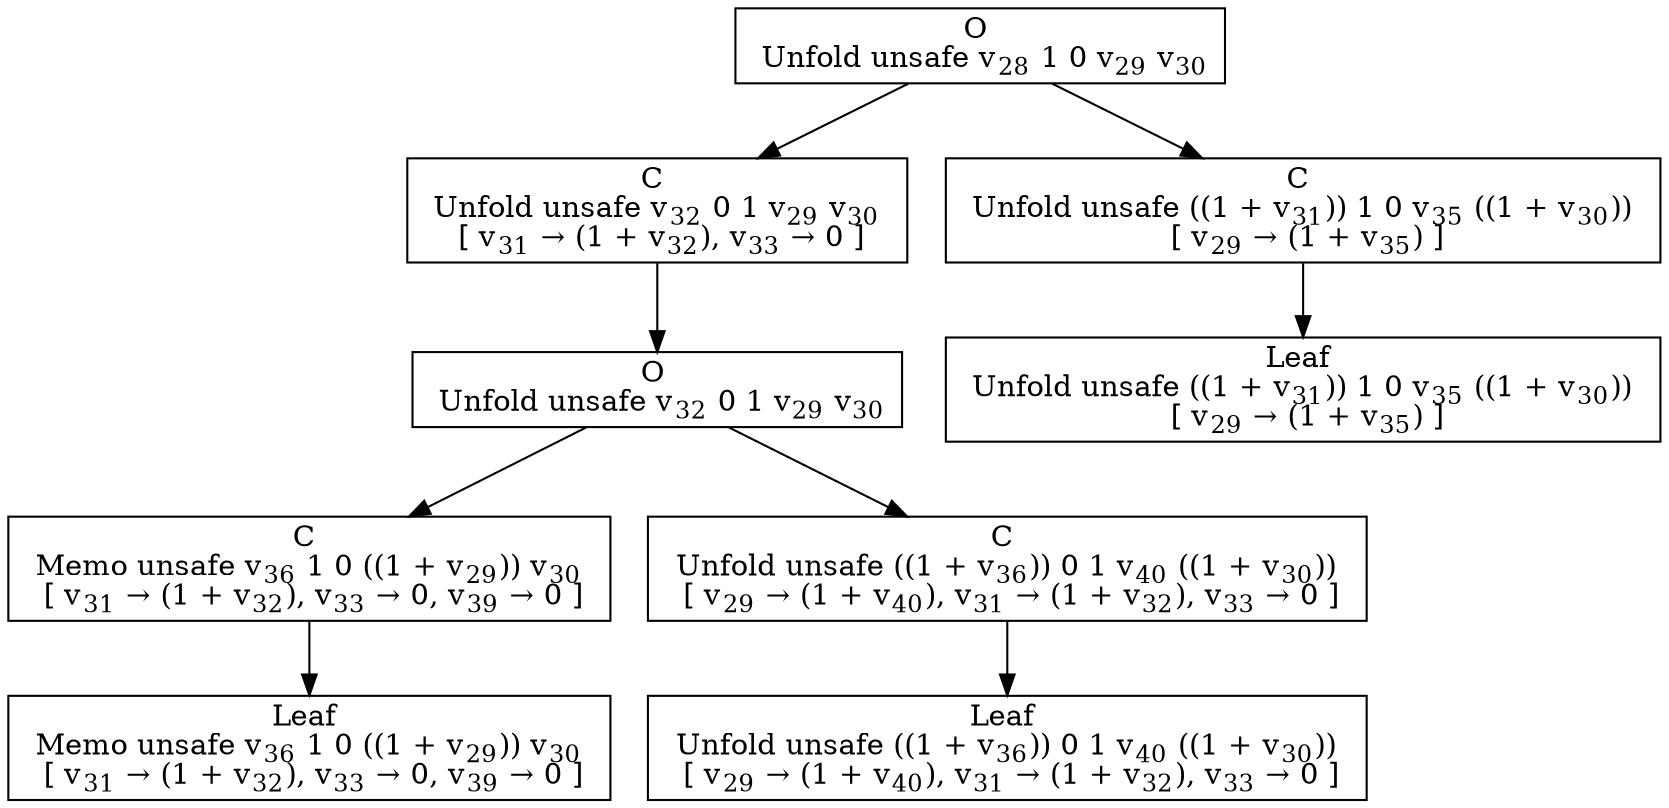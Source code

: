 digraph {
    graph [rankdir=TB
          ,bgcolor=transparent];
    node [shape=box
         ,fillcolor=white
         ,style=filled];
    0 [label=<O <BR/> Unfold unsafe v<SUB>28</SUB> 1 0 v<SUB>29</SUB> v<SUB>30</SUB>>];
    1 [label=<C <BR/> Unfold unsafe v<SUB>32</SUB> 0 1 v<SUB>29</SUB> v<SUB>30</SUB> <BR/>  [ v<SUB>31</SUB> &rarr; (1 + v<SUB>32</SUB>), v<SUB>33</SUB> &rarr; 0 ] >];
    2 [label=<C <BR/> Unfold unsafe ((1 + v<SUB>31</SUB>)) 1 0 v<SUB>35</SUB> ((1 + v<SUB>30</SUB>)) <BR/>  [ v<SUB>29</SUB> &rarr; (1 + v<SUB>35</SUB>) ] >];
    3 [label=<O <BR/> Unfold unsafe v<SUB>32</SUB> 0 1 v<SUB>29</SUB> v<SUB>30</SUB>>];
    4 [label=<C <BR/> Memo unsafe v<SUB>36</SUB> 1 0 ((1 + v<SUB>29</SUB>)) v<SUB>30</SUB> <BR/>  [ v<SUB>31</SUB> &rarr; (1 + v<SUB>32</SUB>), v<SUB>33</SUB> &rarr; 0, v<SUB>39</SUB> &rarr; 0 ] >];
    5 [label=<C <BR/> Unfold unsafe ((1 + v<SUB>36</SUB>)) 0 1 v<SUB>40</SUB> ((1 + v<SUB>30</SUB>)) <BR/>  [ v<SUB>29</SUB> &rarr; (1 + v<SUB>40</SUB>), v<SUB>31</SUB> &rarr; (1 + v<SUB>32</SUB>), v<SUB>33</SUB> &rarr; 0 ] >];
    6 [label=<Leaf <BR/> Memo unsafe v<SUB>36</SUB> 1 0 ((1 + v<SUB>29</SUB>)) v<SUB>30</SUB> <BR/>  [ v<SUB>31</SUB> &rarr; (1 + v<SUB>32</SUB>), v<SUB>33</SUB> &rarr; 0, v<SUB>39</SUB> &rarr; 0 ] >];
    7 [label=<Leaf <BR/> Unfold unsafe ((1 + v<SUB>36</SUB>)) 0 1 v<SUB>40</SUB> ((1 + v<SUB>30</SUB>)) <BR/>  [ v<SUB>29</SUB> &rarr; (1 + v<SUB>40</SUB>), v<SUB>31</SUB> &rarr; (1 + v<SUB>32</SUB>), v<SUB>33</SUB> &rarr; 0 ] >];
    8 [label=<Leaf <BR/> Unfold unsafe ((1 + v<SUB>31</SUB>)) 1 0 v<SUB>35</SUB> ((1 + v<SUB>30</SUB>)) <BR/>  [ v<SUB>29</SUB> &rarr; (1 + v<SUB>35</SUB>) ] >];
    0 -> 1 [label=""];
    0 -> 2 [label=""];
    1 -> 3 [label=""];
    2 -> 8 [label=""];
    3 -> 4 [label=""];
    3 -> 5 [label=""];
    4 -> 6 [label=""];
    5 -> 7 [label=""];
}